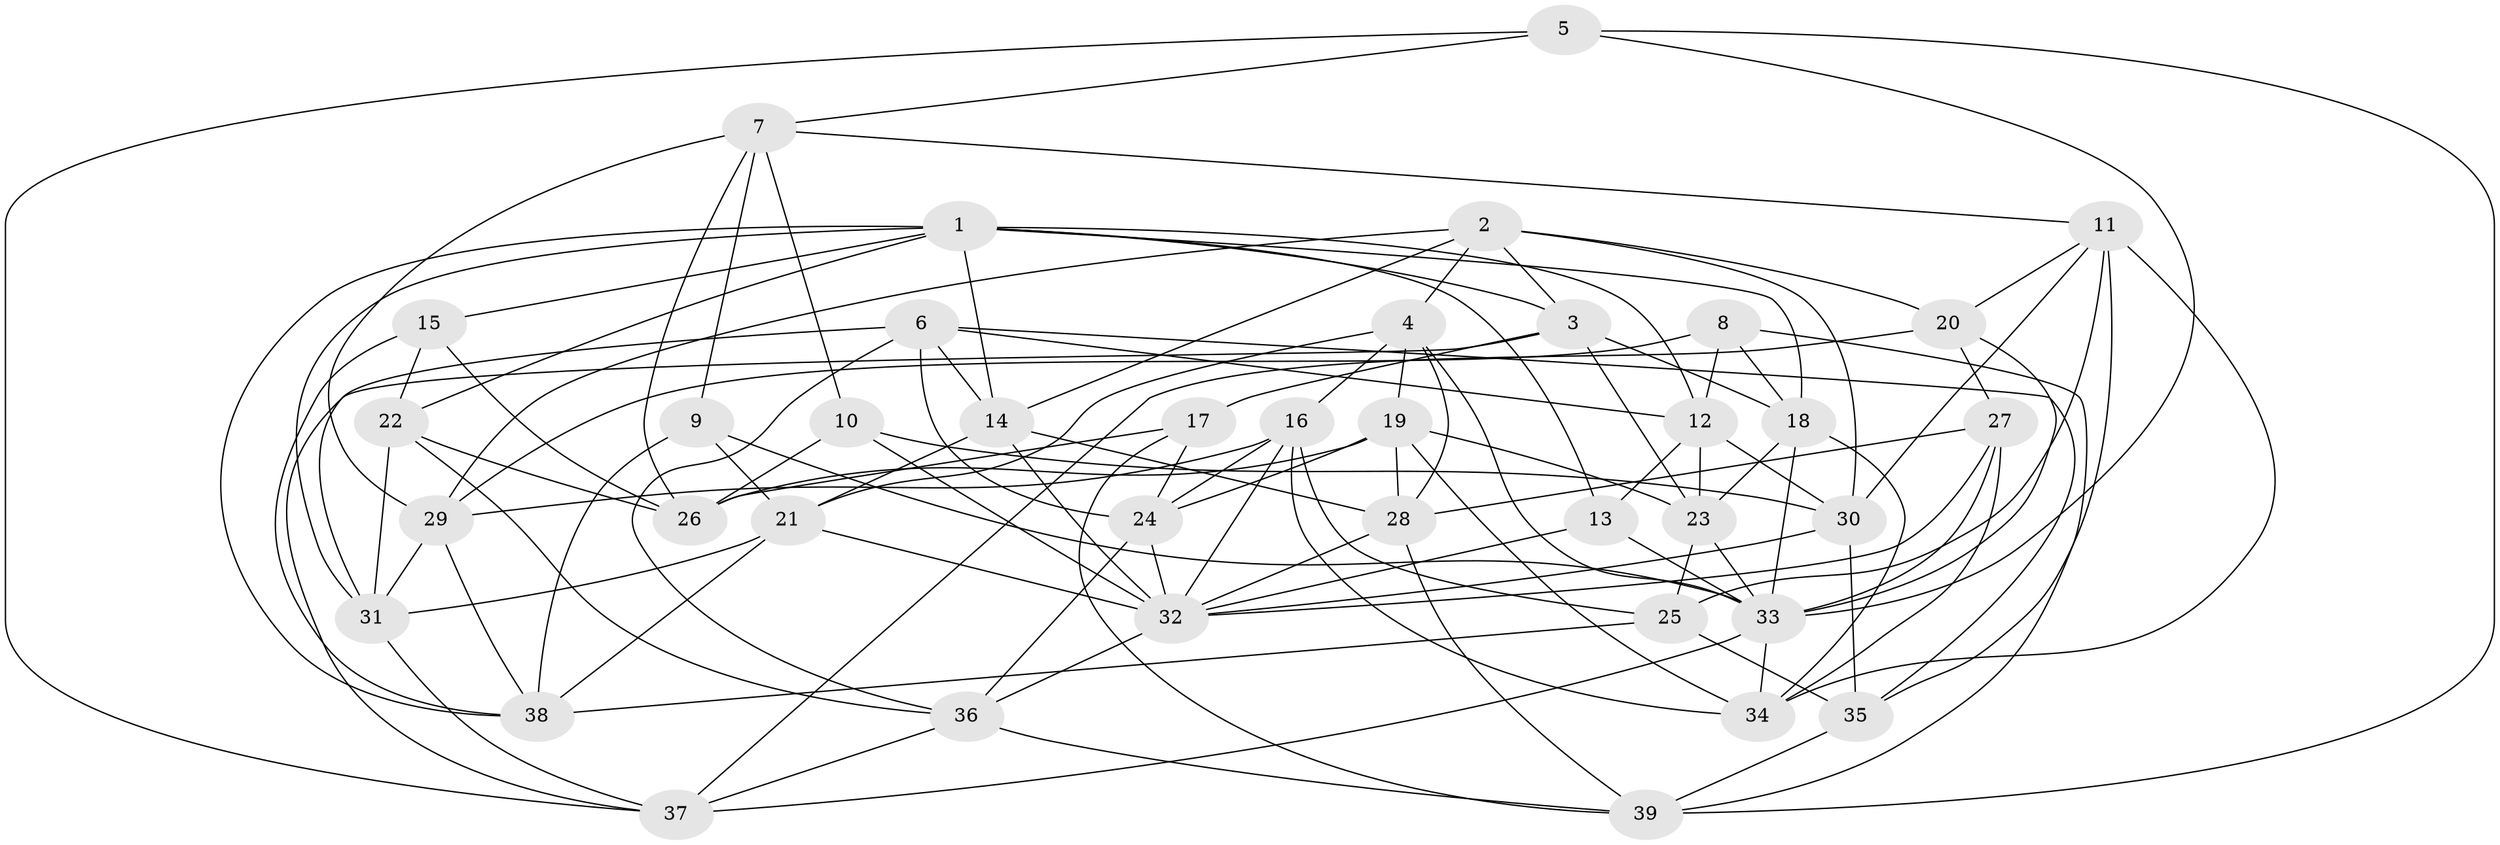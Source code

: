 // original degree distribution, {4: 1.0}
// Generated by graph-tools (version 1.1) at 2025/26/03/09/25 03:26:52]
// undirected, 39 vertices, 113 edges
graph export_dot {
graph [start="1"]
  node [color=gray90,style=filled];
  1;
  2;
  3;
  4;
  5;
  6;
  7;
  8;
  9;
  10;
  11;
  12;
  13;
  14;
  15;
  16;
  17;
  18;
  19;
  20;
  21;
  22;
  23;
  24;
  25;
  26;
  27;
  28;
  29;
  30;
  31;
  32;
  33;
  34;
  35;
  36;
  37;
  38;
  39;
  1 -- 3 [weight=1.0];
  1 -- 12 [weight=1.0];
  1 -- 13 [weight=1.0];
  1 -- 14 [weight=1.0];
  1 -- 15 [weight=1.0];
  1 -- 18 [weight=1.0];
  1 -- 22 [weight=2.0];
  1 -- 31 [weight=1.0];
  1 -- 38 [weight=1.0];
  2 -- 3 [weight=1.0];
  2 -- 4 [weight=1.0];
  2 -- 14 [weight=1.0];
  2 -- 20 [weight=1.0];
  2 -- 29 [weight=1.0];
  2 -- 30 [weight=1.0];
  3 -- 17 [weight=1.0];
  3 -- 18 [weight=1.0];
  3 -- 23 [weight=1.0];
  3 -- 37 [weight=1.0];
  4 -- 16 [weight=1.0];
  4 -- 19 [weight=1.0];
  4 -- 21 [weight=1.0];
  4 -- 28 [weight=1.0];
  4 -- 33 [weight=1.0];
  5 -- 7 [weight=1.0];
  5 -- 33 [weight=1.0];
  5 -- 37 [weight=1.0];
  5 -- 39 [weight=1.0];
  6 -- 12 [weight=1.0];
  6 -- 14 [weight=1.0];
  6 -- 24 [weight=1.0];
  6 -- 31 [weight=1.0];
  6 -- 35 [weight=1.0];
  6 -- 36 [weight=1.0];
  7 -- 9 [weight=1.0];
  7 -- 10 [weight=1.0];
  7 -- 11 [weight=1.0];
  7 -- 26 [weight=1.0];
  7 -- 29 [weight=1.0];
  8 -- 12 [weight=1.0];
  8 -- 18 [weight=1.0];
  8 -- 29 [weight=1.0];
  8 -- 39 [weight=1.0];
  9 -- 21 [weight=1.0];
  9 -- 33 [weight=1.0];
  9 -- 38 [weight=1.0];
  10 -- 26 [weight=1.0];
  10 -- 30 [weight=1.0];
  10 -- 32 [weight=1.0];
  11 -- 20 [weight=1.0];
  11 -- 25 [weight=1.0];
  11 -- 30 [weight=1.0];
  11 -- 34 [weight=1.0];
  11 -- 35 [weight=1.0];
  12 -- 13 [weight=1.0];
  12 -- 23 [weight=1.0];
  12 -- 30 [weight=1.0];
  13 -- 32 [weight=1.0];
  13 -- 33 [weight=1.0];
  14 -- 21 [weight=1.0];
  14 -- 28 [weight=1.0];
  14 -- 32 [weight=1.0];
  15 -- 22 [weight=1.0];
  15 -- 26 [weight=1.0];
  15 -- 38 [weight=1.0];
  16 -- 24 [weight=1.0];
  16 -- 25 [weight=1.0];
  16 -- 29 [weight=1.0];
  16 -- 32 [weight=1.0];
  16 -- 34 [weight=1.0];
  17 -- 24 [weight=1.0];
  17 -- 26 [weight=1.0];
  17 -- 39 [weight=1.0];
  18 -- 23 [weight=1.0];
  18 -- 33 [weight=1.0];
  18 -- 34 [weight=1.0];
  19 -- 23 [weight=1.0];
  19 -- 24 [weight=1.0];
  19 -- 26 [weight=1.0];
  19 -- 28 [weight=1.0];
  19 -- 34 [weight=1.0];
  20 -- 27 [weight=2.0];
  20 -- 33 [weight=1.0];
  20 -- 37 [weight=1.0];
  21 -- 31 [weight=1.0];
  21 -- 32 [weight=1.0];
  21 -- 38 [weight=1.0];
  22 -- 26 [weight=1.0];
  22 -- 31 [weight=1.0];
  22 -- 36 [weight=1.0];
  23 -- 25 [weight=1.0];
  23 -- 33 [weight=1.0];
  24 -- 32 [weight=1.0];
  24 -- 36 [weight=1.0];
  25 -- 35 [weight=2.0];
  25 -- 38 [weight=1.0];
  27 -- 28 [weight=1.0];
  27 -- 32 [weight=1.0];
  27 -- 33 [weight=1.0];
  27 -- 34 [weight=1.0];
  28 -- 32 [weight=1.0];
  28 -- 39 [weight=1.0];
  29 -- 31 [weight=1.0];
  29 -- 38 [weight=1.0];
  30 -- 32 [weight=1.0];
  30 -- 35 [weight=1.0];
  31 -- 37 [weight=1.0];
  32 -- 36 [weight=1.0];
  33 -- 34 [weight=1.0];
  33 -- 37 [weight=1.0];
  35 -- 39 [weight=1.0];
  36 -- 37 [weight=1.0];
  36 -- 39 [weight=1.0];
}
